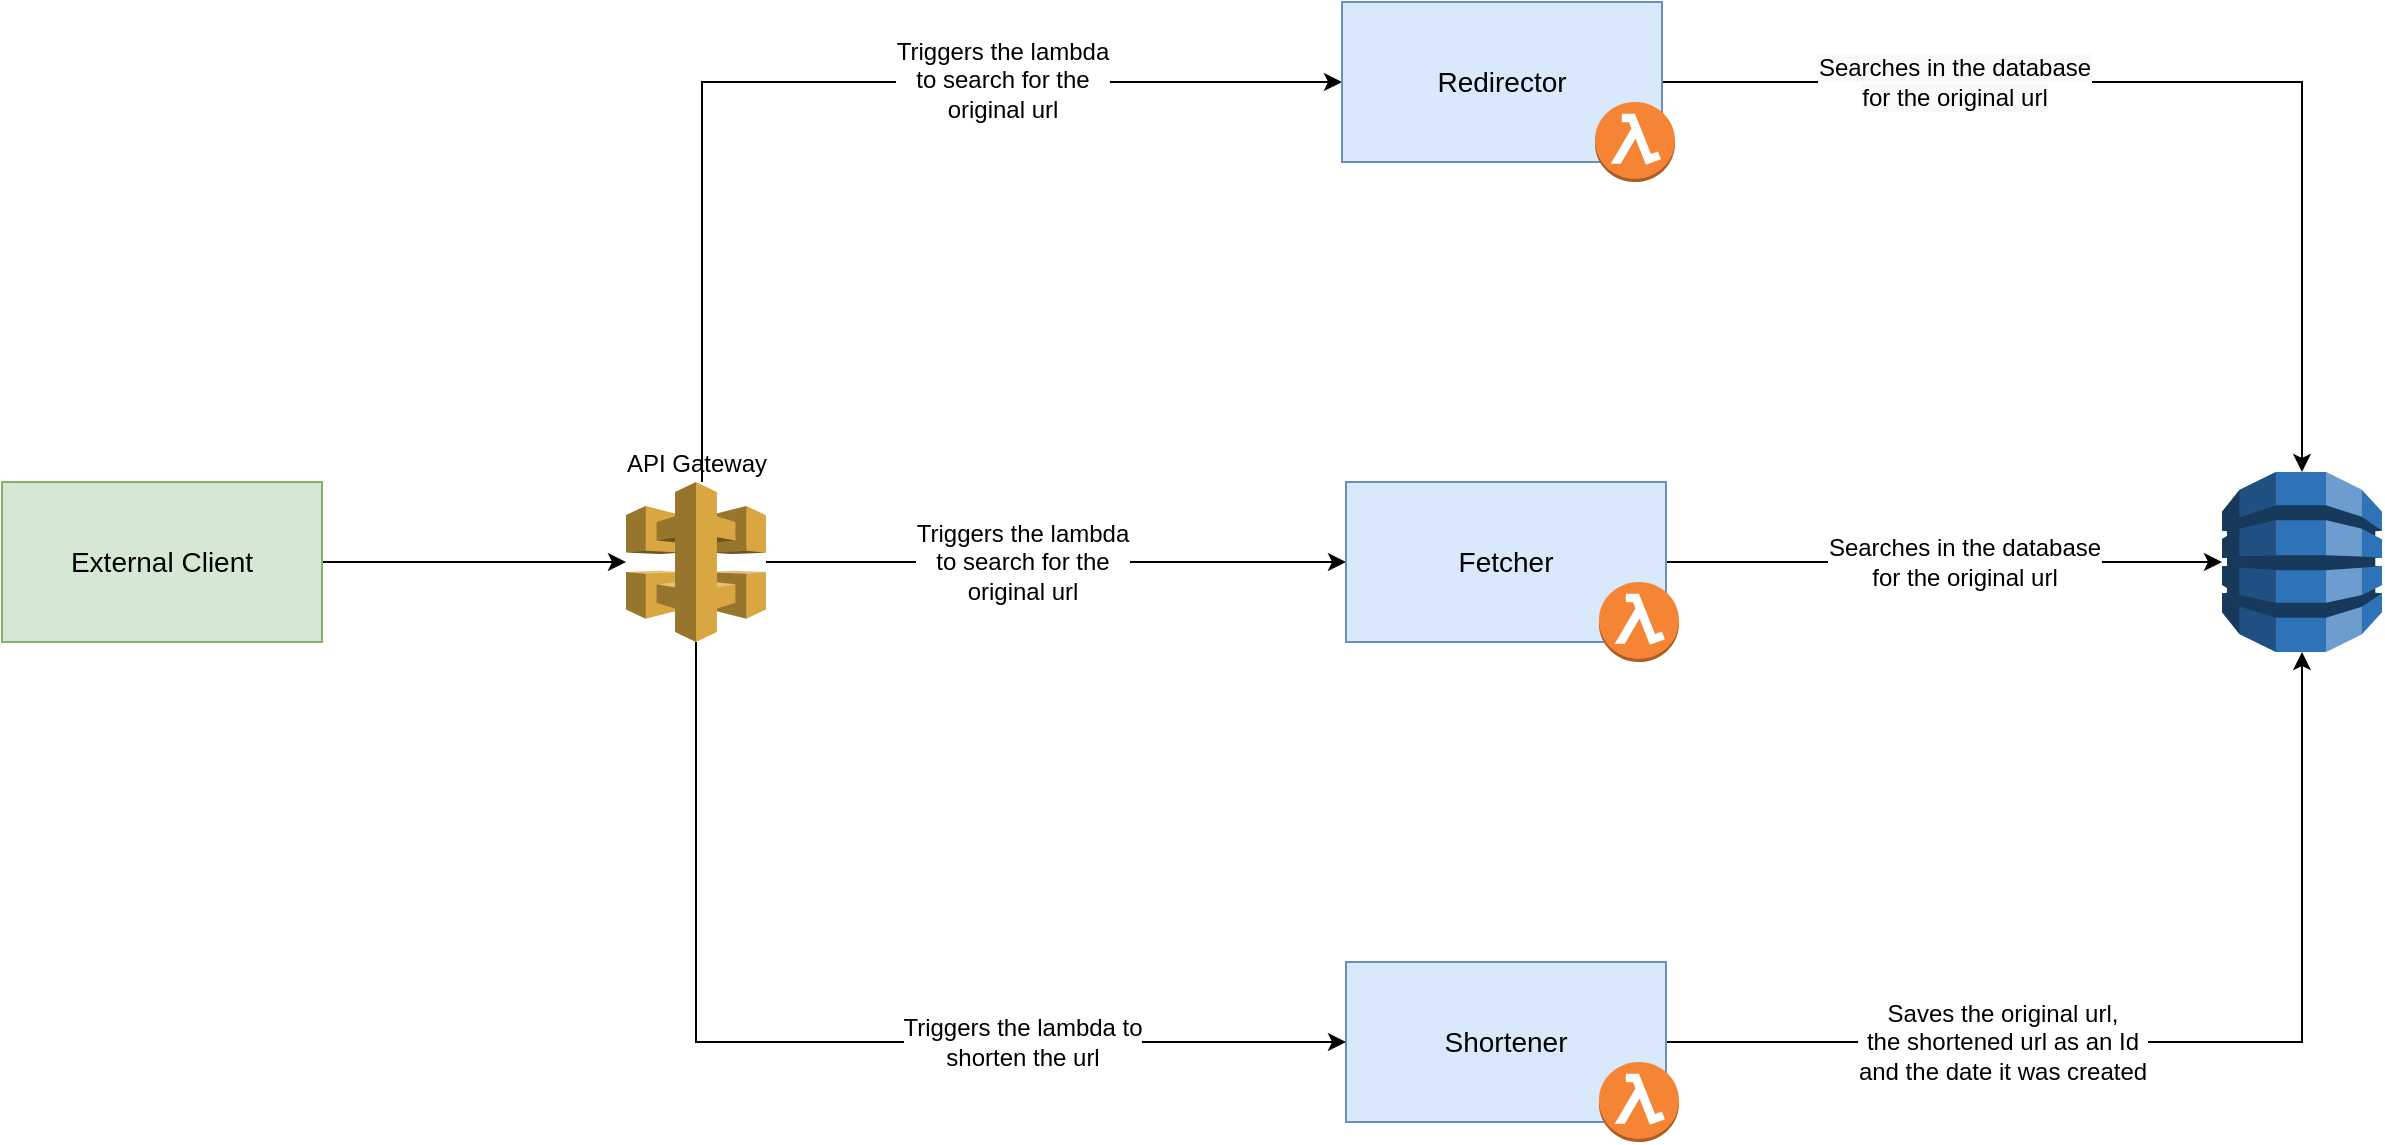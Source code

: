 <mxfile version="12.9.3" type="device"><diagram id="PKvQfSI3x0jG-oGXMoQc" name="Page-1"><mxGraphModel dx="1594" dy="971" grid="1" gridSize="10" guides="1" tooltips="1" connect="1" arrows="1" fold="1" page="1" pageScale="1" pageWidth="1400" pageHeight="850" math="0" shadow="0"><root><mxCell id="0"/><mxCell id="1" parent="0"/><mxCell id="looRmjkbnVTN2tjy9SbO-14" style="edgeStyle=orthogonalEdgeStyle;rounded=0;orthogonalLoop=1;jettySize=auto;html=1;entryX=0.5;entryY=1;entryDx=0;entryDy=0;entryPerimeter=0;" parent="1" source="looRmjkbnVTN2tjy9SbO-2" target="looRmjkbnVTN2tjy9SbO-3" edge="1"><mxGeometry relative="1" as="geometry"><Array as="points"><mxPoint x="1200" y="640"/></Array></mxGeometry></mxCell><mxCell id="6Sls__0-r8e31otrlkzu-3" value="Saves the original url,&lt;br&gt;the shortened url as an Id&lt;br&gt;and the date it was created" style="text;html=1;align=center;verticalAlign=middle;resizable=0;points=[];;labelBackgroundColor=#ffffff;" parent="looRmjkbnVTN2tjy9SbO-14" vertex="1" connectable="0"><mxGeometry x="-0.308" y="32" relative="1" as="geometry"><mxPoint x="-10" y="32" as="offset"/></mxGeometry></mxCell><mxCell id="looRmjkbnVTN2tjy9SbO-2" value="&lt;font style=&quot;font-size: 14px&quot;&gt;Shortener&lt;/font&gt;" style="rounded=0;whiteSpace=wrap;html=1;fillColor=#dae8fc;strokeColor=#6c8ebf;" parent="1" vertex="1"><mxGeometry x="722" y="600" width="160" height="80" as="geometry"/></mxCell><mxCell id="looRmjkbnVTN2tjy9SbO-1" value="" style="outlineConnect=0;dashed=0;verticalLabelPosition=bottom;verticalAlign=top;align=center;html=1;shape=mxgraph.aws3.lambda_function;fillColor=#F58534;gradientColor=none;" parent="1" vertex="1"><mxGeometry x="848.5" y="650" width="40" height="40" as="geometry"/></mxCell><mxCell id="looRmjkbnVTN2tjy9SbO-3" value="" style="outlineConnect=0;dashed=0;verticalLabelPosition=middle;verticalAlign=middle;align=right;html=1;shape=mxgraph.aws3.dynamo_db;fillColor=#2E73B8;gradientColor=none;labelPosition=left;" parent="1" vertex="1"><mxGeometry x="1160" y="355" width="80" height="90" as="geometry"/></mxCell><mxCell id="looRmjkbnVTN2tjy9SbO-12" style="edgeStyle=orthogonalEdgeStyle;rounded=0;orthogonalLoop=1;jettySize=auto;html=1;entryX=0;entryY=0.5;entryDx=0;entryDy=0;curved=1;" parent="1" source="looRmjkbnVTN2tjy9SbO-4" target="looRmjkbnVTN2tjy9SbO-9" edge="1"><mxGeometry relative="1" as="geometry"><Array as="points"><mxPoint x="582" y="400"/><mxPoint x="582" y="400"/></Array></mxGeometry></mxCell><mxCell id="6Sls__0-r8e31otrlkzu-6" value="Triggers the lambda&lt;br&gt;to search for the&lt;br&gt;original url" style="text;html=1;align=center;verticalAlign=middle;resizable=0;points=[];;labelBackgroundColor=#ffffff;" parent="looRmjkbnVTN2tjy9SbO-12" vertex="1" connectable="0"><mxGeometry x="-0.271" y="9" relative="1" as="geometry"><mxPoint x="22.12" y="8.94" as="offset"/></mxGeometry></mxCell><mxCell id="JzPlEZ9S5VQUuQNHQX5s-12" style="edgeStyle=orthogonalEdgeStyle;rounded=0;orthogonalLoop=1;jettySize=auto;html=1;" edge="1" parent="1" source="looRmjkbnVTN2tjy9SbO-4" target="JzPlEZ9S5VQUuQNHQX5s-9"><mxGeometry relative="1" as="geometry"><Array as="points"><mxPoint x="400" y="160"/></Array></mxGeometry></mxCell><mxCell id="looRmjkbnVTN2tjy9SbO-4" value="API Gateway" style="outlineConnect=0;dashed=0;verticalLabelPosition=top;verticalAlign=bottom;align=center;html=1;shape=mxgraph.aws3.api_gateway;fillColor=#D9A741;gradientColor=none;labelPosition=center;" parent="1" vertex="1"><mxGeometry x="362" y="360" width="70" height="80" as="geometry"/></mxCell><mxCell id="looRmjkbnVTN2tjy9SbO-15" style="edgeStyle=orthogonalEdgeStyle;rounded=0;orthogonalLoop=1;jettySize=auto;html=1;entryX=0;entryY=0.5;entryDx=0;entryDy=0;exitX=0.5;exitY=1;exitDx=0;exitDy=0;exitPerimeter=0;" parent="1" source="looRmjkbnVTN2tjy9SbO-4" target="looRmjkbnVTN2tjy9SbO-2" edge="1"><mxGeometry relative="1" as="geometry"><mxPoint x="506.5" y="720" as="sourcePoint"/></mxGeometry></mxCell><mxCell id="6Sls__0-r8e31otrlkzu-4" value="Triggers the lambda to&lt;br&gt;shorten the url" style="text;html=1;align=center;verticalAlign=middle;resizable=0;points=[];;labelBackgroundColor=#ffffff;" parent="looRmjkbnVTN2tjy9SbO-15" vertex="1" connectable="0"><mxGeometry x="-0.312" y="-2" relative="1" as="geometry"><mxPoint x="164.95" y="18.82" as="offset"/></mxGeometry></mxCell><mxCell id="looRmjkbnVTN2tjy9SbO-13" style="edgeStyle=orthogonalEdgeStyle;rounded=0;orthogonalLoop=1;jettySize=auto;html=1;" parent="1" source="looRmjkbnVTN2tjy9SbO-9" target="looRmjkbnVTN2tjy9SbO-3" edge="1"><mxGeometry relative="1" as="geometry"><mxPoint x="1110" y="400" as="targetPoint"/></mxGeometry></mxCell><mxCell id="6Sls__0-r8e31otrlkzu-7" value="Searches in the database&lt;br&gt;for the original url" style="text;html=1;align=center;verticalAlign=middle;resizable=0;points=[];;labelBackgroundColor=#ffffff;" parent="looRmjkbnVTN2tjy9SbO-13" vertex="1" connectable="0"><mxGeometry x="-0.336" y="-3" relative="1" as="geometry"><mxPoint x="56.24" y="-3" as="offset"/></mxGeometry></mxCell><mxCell id="looRmjkbnVTN2tjy9SbO-9" value="&lt;font style=&quot;font-size: 14px&quot;&gt;Fetcher&lt;/font&gt;" style="rounded=0;whiteSpace=wrap;html=1;fillColor=#dae8fc;strokeColor=#6c8ebf;" parent="1" vertex="1"><mxGeometry x="722" y="360" width="160" height="80" as="geometry"/></mxCell><mxCell id="looRmjkbnVTN2tjy9SbO-10" value="" style="outlineConnect=0;dashed=0;verticalLabelPosition=bottom;verticalAlign=top;align=center;html=1;shape=mxgraph.aws3.lambda_function;fillColor=#F58534;gradientColor=none;" parent="1" vertex="1"><mxGeometry x="848.5" y="410" width="40" height="40" as="geometry"/></mxCell><mxCell id="geTVnjHB3W5PPUXURGm5-9" style="edgeStyle=orthogonalEdgeStyle;rounded=0;orthogonalLoop=1;jettySize=auto;html=1;" parent="1" source="geTVnjHB3W5PPUXURGm5-8" target="looRmjkbnVTN2tjy9SbO-4" edge="1"><mxGeometry relative="1" as="geometry"><Array as="points"><mxPoint x="340" y="400"/><mxPoint x="340" y="400"/></Array></mxGeometry></mxCell><mxCell id="geTVnjHB3W5PPUXURGm5-8" value="&lt;font style=&quot;font-size: 14px&quot;&gt;External Client&lt;/font&gt;" style="rounded=0;whiteSpace=wrap;html=1;fillColor=#d5e8d4;strokeColor=#82b366;" parent="1" vertex="1"><mxGeometry x="50" y="360" width="160" height="80" as="geometry"/></mxCell><mxCell id="JzPlEZ9S5VQUuQNHQX5s-7" value="Triggers the lambda&lt;br&gt;to search for the&lt;br&gt;original url" style="text;html=1;align=center;verticalAlign=middle;resizable=0;points=[];;labelBackgroundColor=#ffffff;" vertex="1" connectable="0" parent="1"><mxGeometry x="530" y="150" as="geometry"><mxPoint x="20" y="9" as="offset"/></mxGeometry></mxCell><mxCell id="JzPlEZ9S5VQUuQNHQX5s-11" style="edgeStyle=orthogonalEdgeStyle;rounded=0;orthogonalLoop=1;jettySize=auto;html=1;entryX=0.5;entryY=0;entryDx=0;entryDy=0;entryPerimeter=0;" edge="1" parent="1" source="JzPlEZ9S5VQUuQNHQX5s-9" target="looRmjkbnVTN2tjy9SbO-3"><mxGeometry relative="1" as="geometry"/></mxCell><mxCell id="JzPlEZ9S5VQUuQNHQX5s-19" value="&lt;span style=&quot;text-align: left ; background-color: rgb(248 , 249 , 250)&quot;&gt;Searches in the database&lt;br&gt;for the original url&lt;/span&gt;" style="text;html=1;align=center;verticalAlign=middle;resizable=0;points=[];labelBackgroundColor=#ffffff;" vertex="1" connectable="0" parent="JzPlEZ9S5VQUuQNHQX5s-11"><mxGeometry x="-0.433" relative="1" as="geometry"><mxPoint as="offset"/></mxGeometry></mxCell><mxCell id="JzPlEZ9S5VQUuQNHQX5s-9" value="&lt;font style=&quot;font-size: 14px&quot;&gt;Redirector&lt;/font&gt;" style="rounded=0;whiteSpace=wrap;html=1;fillColor=#dae8fc;strokeColor=#6c8ebf;" vertex="1" parent="1"><mxGeometry x="720" y="120" width="160" height="80" as="geometry"/></mxCell><mxCell id="JzPlEZ9S5VQUuQNHQX5s-10" value="" style="outlineConnect=0;dashed=0;verticalLabelPosition=bottom;verticalAlign=top;align=center;html=1;shape=mxgraph.aws3.lambda_function;fillColor=#F58534;gradientColor=none;" vertex="1" parent="1"><mxGeometry x="846.5" y="170" width="40" height="40" as="geometry"/></mxCell></root></mxGraphModel></diagram></mxfile>